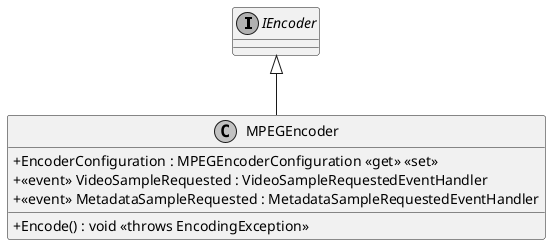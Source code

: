 @startuml
skinparam monochrome true
skinparam classAttributeIconSize 0

interface IEncoder

class MPEGEncoder {
    + Encode() : void <<throws EncodingException>>
    + EncoderConfiguration : MPEGEncoderConfiguration <<get>> <<set>>
    + <<event>> VideoSampleRequested : VideoSampleRequestedEventHandler 
    + <<event>> MetadataSampleRequested : MetadataSampleRequestedEventHandler 
}

IEncoder <|-- MPEGEncoder
@enduml
